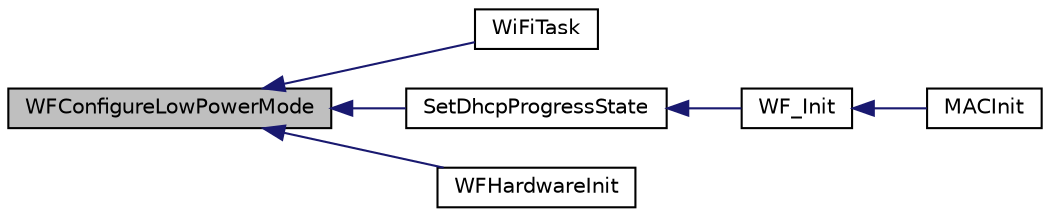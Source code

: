 digraph "WFConfigureLowPowerMode"
{
  edge [fontname="Helvetica",fontsize="10",labelfontname="Helvetica",labelfontsize="10"];
  node [fontname="Helvetica",fontsize="10",shape=record];
  rankdir="LR";
  Node1 [label="WFConfigureLowPowerMode",height=0.2,width=0.4,color="black", fillcolor="grey75", style="filled", fontcolor="black"];
  Node1 -> Node2 [dir="back",color="midnightblue",fontsize="10",style="solid",fontname="Helvetica"];
  Node2 [label="WiFiTask",height=0.2,width=0.4,color="black", fillcolor="white", style="filled",URL="$_w_f_driver_com_8c.html#a8fcbea13343565c655ca18f731f37eb3"];
  Node1 -> Node3 [dir="back",color="midnightblue",fontsize="10",style="solid",fontname="Helvetica"];
  Node3 [label="SetDhcpProgressState",height=0.2,width=0.4,color="black", fillcolor="white", style="filled",URL="$_w_f_init_8c.html#a7621eeec9d4387986a5a94811c4d6a4a"];
  Node3 -> Node4 [dir="back",color="midnightblue",fontsize="10",style="solid",fontname="Helvetica"];
  Node4 [label="WF_Init",height=0.2,width=0.4,color="black", fillcolor="white", style="filled",URL="$_w_f_init_8c.html#a3c52cb8bd42cf87ccc32542fd9281c18"];
  Node4 -> Node5 [dir="back",color="midnightblue",fontsize="10",style="solid",fontname="Helvetica"];
  Node5 [label="MACInit",height=0.2,width=0.4,color="black", fillcolor="white", style="filled",URL="$_w_f_mac_8c.html#a26cccc5919dcabb5777c3f6127648e9f"];
  Node1 -> Node6 [dir="back",color="midnightblue",fontsize="10",style="solid",fontname="Helvetica"];
  Node6 [label="WFHardwareInit",height=0.2,width=0.4,color="black", fillcolor="white", style="filled",URL="$_w_f_driver_com_8c.html#a9f0c8e01f0ed7ccaecd086b55481ea14"];
}
